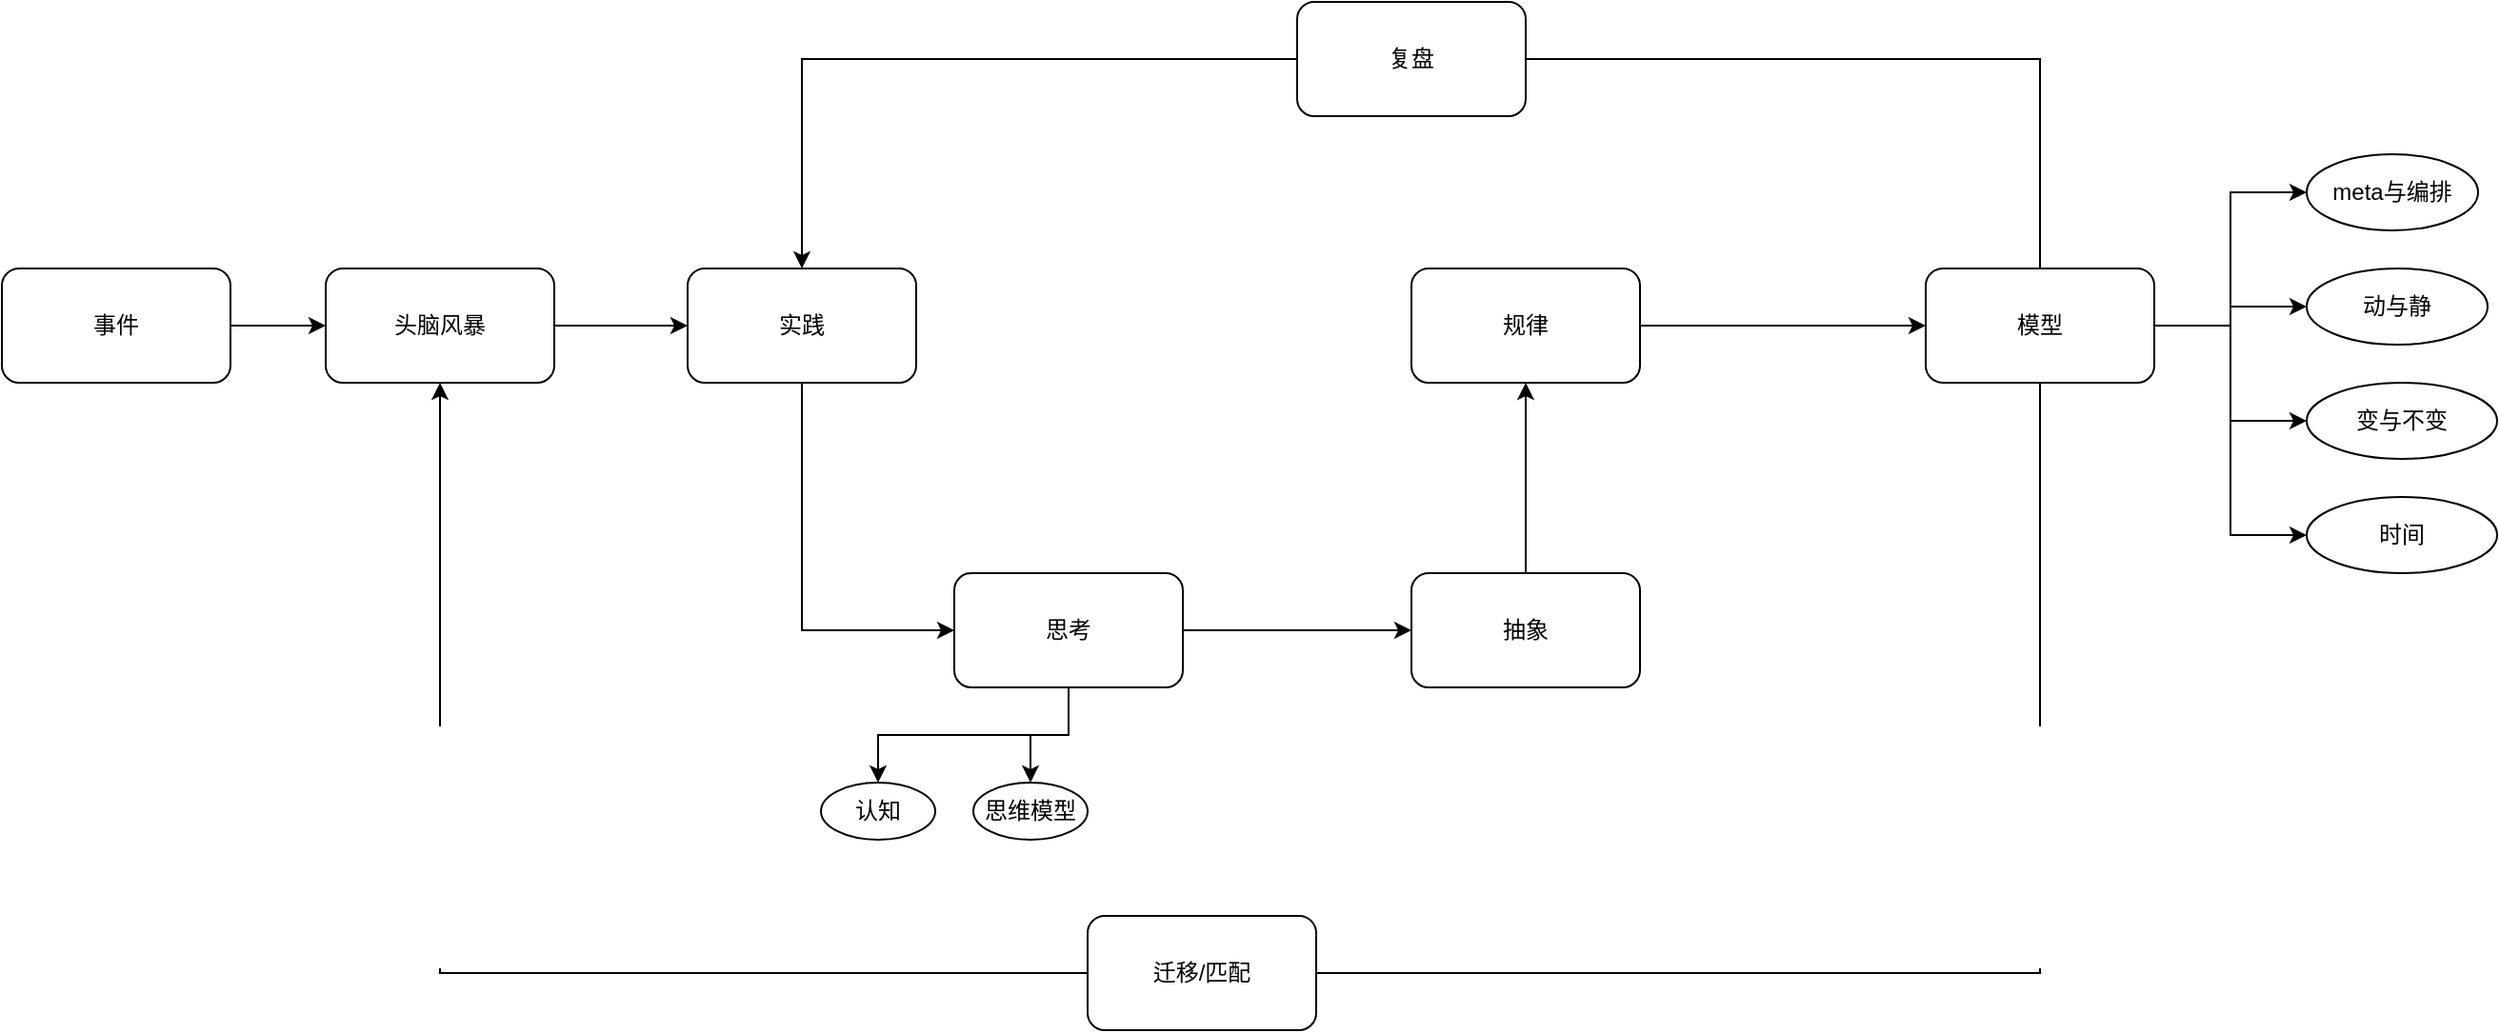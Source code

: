 <mxfile version="20.5.2" type="github">
  <diagram id="BoCD0NbdeXS_dJ5qISnO" name="第 1 页">
    <mxGraphModel dx="1422" dy="800" grid="1" gridSize="10" guides="1" tooltips="1" connect="1" arrows="1" fold="1" page="1" pageScale="1" pageWidth="400000" pageHeight="300000" math="0" shadow="0">
      <root>
        <mxCell id="0" />
        <mxCell id="1" parent="0" />
        <mxCell id="5T_cPl9XXUpTKbzgcnDv-5" style="edgeStyle=orthogonalEdgeStyle;rounded=0;orthogonalLoop=1;jettySize=auto;html=1;exitX=1;exitY=0.5;exitDx=0;exitDy=0;" edge="1" parent="1" source="5T_cPl9XXUpTKbzgcnDv-1" target="5T_cPl9XXUpTKbzgcnDv-4">
          <mxGeometry relative="1" as="geometry" />
        </mxCell>
        <mxCell id="5T_cPl9XXUpTKbzgcnDv-1" value="规律" style="rounded=1;whiteSpace=wrap;html=1;" vertex="1" parent="1">
          <mxGeometry x="780" y="290" width="120" height="60" as="geometry" />
        </mxCell>
        <mxCell id="5T_cPl9XXUpTKbzgcnDv-3" style="edgeStyle=orthogonalEdgeStyle;rounded=0;orthogonalLoop=1;jettySize=auto;html=1;exitX=0.5;exitY=0;exitDx=0;exitDy=0;entryX=0.5;entryY=1;entryDx=0;entryDy=0;" edge="1" parent="1" source="5T_cPl9XXUpTKbzgcnDv-2" target="5T_cPl9XXUpTKbzgcnDv-1">
          <mxGeometry relative="1" as="geometry" />
        </mxCell>
        <mxCell id="5T_cPl9XXUpTKbzgcnDv-2" value="抽象" style="rounded=1;whiteSpace=wrap;html=1;" vertex="1" parent="1">
          <mxGeometry x="780" y="450" width="120" height="60" as="geometry" />
        </mxCell>
        <mxCell id="5T_cPl9XXUpTKbzgcnDv-13" style="edgeStyle=orthogonalEdgeStyle;rounded=0;orthogonalLoop=1;jettySize=auto;html=1;exitX=0.5;exitY=1;exitDx=0;exitDy=0;entryX=0.5;entryY=1;entryDx=0;entryDy=0;" edge="1" parent="1" source="5T_cPl9XXUpTKbzgcnDv-4" target="5T_cPl9XXUpTKbzgcnDv-6">
          <mxGeometry relative="1" as="geometry">
            <Array as="points">
              <mxPoint x="1110" y="660" />
              <mxPoint x="270" y="660" />
            </Array>
          </mxGeometry>
        </mxCell>
        <mxCell id="5T_cPl9XXUpTKbzgcnDv-19" style="edgeStyle=orthogonalEdgeStyle;rounded=0;orthogonalLoop=1;jettySize=auto;html=1;exitX=0.5;exitY=0;exitDx=0;exitDy=0;entryX=0.5;entryY=0;entryDx=0;entryDy=0;" edge="1" parent="1" source="5T_cPl9XXUpTKbzgcnDv-4" target="5T_cPl9XXUpTKbzgcnDv-7">
          <mxGeometry relative="1" as="geometry">
            <Array as="points">
              <mxPoint x="1110" y="180" />
              <mxPoint x="460" y="180" />
            </Array>
          </mxGeometry>
        </mxCell>
        <mxCell id="5T_cPl9XXUpTKbzgcnDv-30" style="edgeStyle=orthogonalEdgeStyle;rounded=0;orthogonalLoop=1;jettySize=auto;html=1;exitX=1;exitY=0.5;exitDx=0;exitDy=0;entryX=0;entryY=0.5;entryDx=0;entryDy=0;" edge="1" parent="1" source="5T_cPl9XXUpTKbzgcnDv-4" target="5T_cPl9XXUpTKbzgcnDv-12">
          <mxGeometry relative="1" as="geometry" />
        </mxCell>
        <mxCell id="5T_cPl9XXUpTKbzgcnDv-31" style="edgeStyle=orthogonalEdgeStyle;rounded=0;orthogonalLoop=1;jettySize=auto;html=1;exitX=1;exitY=0.5;exitDx=0;exitDy=0;" edge="1" parent="1" source="5T_cPl9XXUpTKbzgcnDv-4" target="5T_cPl9XXUpTKbzgcnDv-27">
          <mxGeometry relative="1" as="geometry" />
        </mxCell>
        <mxCell id="5T_cPl9XXUpTKbzgcnDv-32" style="edgeStyle=orthogonalEdgeStyle;rounded=0;orthogonalLoop=1;jettySize=auto;html=1;exitX=1;exitY=0.5;exitDx=0;exitDy=0;" edge="1" parent="1" source="5T_cPl9XXUpTKbzgcnDv-4" target="5T_cPl9XXUpTKbzgcnDv-28">
          <mxGeometry relative="1" as="geometry" />
        </mxCell>
        <mxCell id="5T_cPl9XXUpTKbzgcnDv-33" style="edgeStyle=orthogonalEdgeStyle;rounded=0;orthogonalLoop=1;jettySize=auto;html=1;exitX=1;exitY=0.5;exitDx=0;exitDy=0;entryX=0;entryY=0.5;entryDx=0;entryDy=0;" edge="1" parent="1" source="5T_cPl9XXUpTKbzgcnDv-4" target="5T_cPl9XXUpTKbzgcnDv-29">
          <mxGeometry relative="1" as="geometry" />
        </mxCell>
        <mxCell id="5T_cPl9XXUpTKbzgcnDv-4" value="模型" style="rounded=1;whiteSpace=wrap;html=1;" vertex="1" parent="1">
          <mxGeometry x="1050" y="290" width="120" height="60" as="geometry" />
        </mxCell>
        <mxCell id="5T_cPl9XXUpTKbzgcnDv-9" style="edgeStyle=orthogonalEdgeStyle;rounded=0;orthogonalLoop=1;jettySize=auto;html=1;exitX=1;exitY=0.5;exitDx=0;exitDy=0;" edge="1" parent="1" source="5T_cPl9XXUpTKbzgcnDv-6" target="5T_cPl9XXUpTKbzgcnDv-7">
          <mxGeometry relative="1" as="geometry" />
        </mxCell>
        <mxCell id="5T_cPl9XXUpTKbzgcnDv-6" value="头脑风暴" style="rounded=1;whiteSpace=wrap;html=1;" vertex="1" parent="1">
          <mxGeometry x="210" y="290" width="120" height="60" as="geometry" />
        </mxCell>
        <mxCell id="5T_cPl9XXUpTKbzgcnDv-10" style="edgeStyle=orthogonalEdgeStyle;rounded=0;orthogonalLoop=1;jettySize=auto;html=1;exitX=0.5;exitY=1;exitDx=0;exitDy=0;entryX=0;entryY=0.5;entryDx=0;entryDy=0;" edge="1" parent="1" source="5T_cPl9XXUpTKbzgcnDv-7" target="5T_cPl9XXUpTKbzgcnDv-8">
          <mxGeometry relative="1" as="geometry" />
        </mxCell>
        <mxCell id="5T_cPl9XXUpTKbzgcnDv-7" value="实践" style="rounded=1;whiteSpace=wrap;html=1;" vertex="1" parent="1">
          <mxGeometry x="400" y="290" width="120" height="60" as="geometry" />
        </mxCell>
        <mxCell id="5T_cPl9XXUpTKbzgcnDv-11" style="edgeStyle=orthogonalEdgeStyle;rounded=0;orthogonalLoop=1;jettySize=auto;html=1;exitX=1;exitY=0.5;exitDx=0;exitDy=0;entryX=0;entryY=0.5;entryDx=0;entryDy=0;" edge="1" parent="1" source="5T_cPl9XXUpTKbzgcnDv-8" target="5T_cPl9XXUpTKbzgcnDv-2">
          <mxGeometry relative="1" as="geometry" />
        </mxCell>
        <mxCell id="5T_cPl9XXUpTKbzgcnDv-37" style="edgeStyle=orthogonalEdgeStyle;rounded=0;orthogonalLoop=1;jettySize=auto;html=1;exitX=0.5;exitY=1;exitDx=0;exitDy=0;" edge="1" parent="1" source="5T_cPl9XXUpTKbzgcnDv-8" target="5T_cPl9XXUpTKbzgcnDv-35">
          <mxGeometry relative="1" as="geometry" />
        </mxCell>
        <mxCell id="5T_cPl9XXUpTKbzgcnDv-38" style="edgeStyle=orthogonalEdgeStyle;rounded=0;orthogonalLoop=1;jettySize=auto;html=1;exitX=0.5;exitY=1;exitDx=0;exitDy=0;" edge="1" parent="1" source="5T_cPl9XXUpTKbzgcnDv-8" target="5T_cPl9XXUpTKbzgcnDv-36">
          <mxGeometry relative="1" as="geometry" />
        </mxCell>
        <mxCell id="5T_cPl9XXUpTKbzgcnDv-8" value="思考" style="rounded=1;whiteSpace=wrap;html=1;" vertex="1" parent="1">
          <mxGeometry x="540" y="450" width="120" height="60" as="geometry" />
        </mxCell>
        <mxCell id="5T_cPl9XXUpTKbzgcnDv-12" value="meta与编排" style="ellipse;whiteSpace=wrap;html=1;" vertex="1" parent="1">
          <mxGeometry x="1250" y="230" width="90" height="40" as="geometry" />
        </mxCell>
        <mxCell id="5T_cPl9XXUpTKbzgcnDv-15" style="edgeStyle=orthogonalEdgeStyle;rounded=0;orthogonalLoop=1;jettySize=auto;html=1;exitX=1;exitY=0.5;exitDx=0;exitDy=0;entryX=0;entryY=0.5;entryDx=0;entryDy=0;" edge="1" parent="1" source="5T_cPl9XXUpTKbzgcnDv-14" target="5T_cPl9XXUpTKbzgcnDv-6">
          <mxGeometry relative="1" as="geometry" />
        </mxCell>
        <mxCell id="5T_cPl9XXUpTKbzgcnDv-14" value="事件" style="rounded=1;whiteSpace=wrap;html=1;" vertex="1" parent="1">
          <mxGeometry x="40" y="290" width="120" height="60" as="geometry" />
        </mxCell>
        <mxCell id="5T_cPl9XXUpTKbzgcnDv-20" value="复盘" style="rounded=1;whiteSpace=wrap;html=1;" vertex="1" parent="1">
          <mxGeometry x="720" y="150" width="120" height="60" as="geometry" />
        </mxCell>
        <mxCell id="5T_cPl9XXUpTKbzgcnDv-23" value="迁移/匹配" style="rounded=1;whiteSpace=wrap;html=1;" vertex="1" parent="1">
          <mxGeometry x="610" y="630" width="120" height="60" as="geometry" />
        </mxCell>
        <mxCell id="5T_cPl9XXUpTKbzgcnDv-27" value="动与静" style="ellipse;whiteSpace=wrap;html=1;" vertex="1" parent="1">
          <mxGeometry x="1250" y="290" width="95" height="40" as="geometry" />
        </mxCell>
        <mxCell id="5T_cPl9XXUpTKbzgcnDv-28" value="变与不变" style="ellipse;whiteSpace=wrap;html=1;" vertex="1" parent="1">
          <mxGeometry x="1250" y="350" width="100" height="40" as="geometry" />
        </mxCell>
        <mxCell id="5T_cPl9XXUpTKbzgcnDv-29" value="时间" style="ellipse;whiteSpace=wrap;html=1;" vertex="1" parent="1">
          <mxGeometry x="1250" y="410" width="100" height="40" as="geometry" />
        </mxCell>
        <mxCell id="5T_cPl9XXUpTKbzgcnDv-35" value="认知" style="ellipse;whiteSpace=wrap;html=1;" vertex="1" parent="1">
          <mxGeometry x="470" y="560" width="60" height="30" as="geometry" />
        </mxCell>
        <mxCell id="5T_cPl9XXUpTKbzgcnDv-36" value="思维模型" style="ellipse;whiteSpace=wrap;html=1;" vertex="1" parent="1">
          <mxGeometry x="550" y="560" width="60" height="30" as="geometry" />
        </mxCell>
      </root>
    </mxGraphModel>
  </diagram>
</mxfile>
